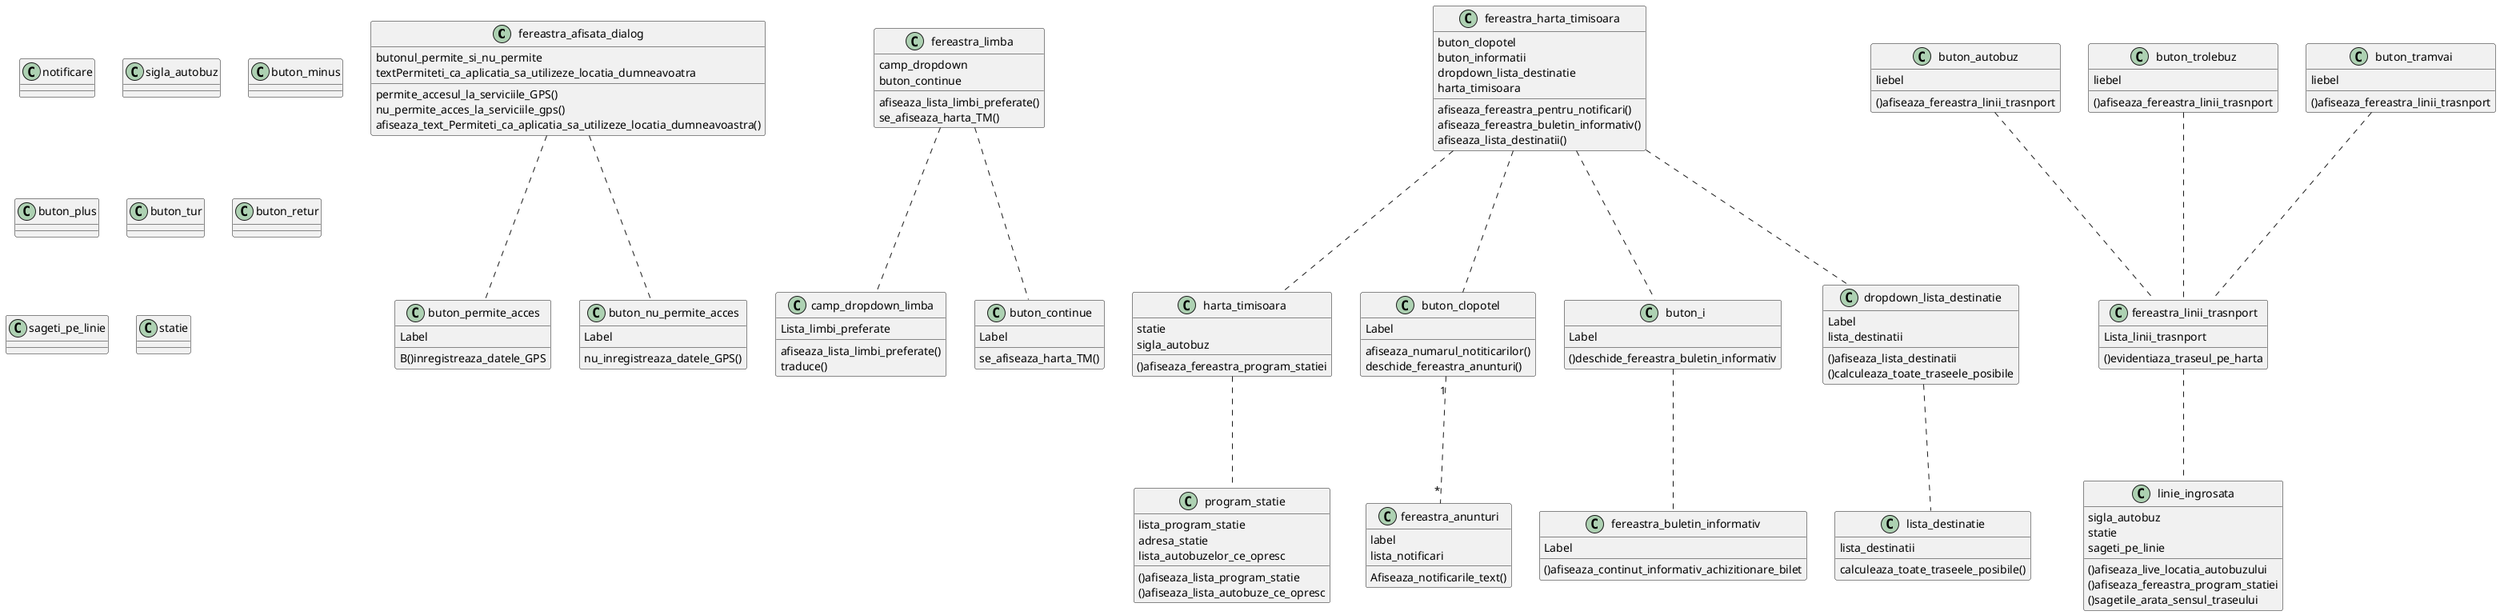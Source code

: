 @startuml
'https://plantuml.com/class-diagram/class-diagram



class fereastra_afisata_dialog{
butonul_permite_si_nu_permite
textPermiteti_ca_aplicatia_sa_utilizeze_locatia_dumneavoatra
permite_accesul_la_serviciile_GPS()
nu_permite_acces_la_serviciile_gps()
afiseaza_text_Permiteti_ca_aplicatia_sa_utilizeze_locatia_dumneavoastra()
}
class buton_permite_acces{
Label
B()inregistreaza_datele_GPS

}
class buton_nu_permite_acces{
Label
nu_inregistreaza_datele_GPS()
}


fereastra_afisata_dialog... buton_permite_acces
fereastra_afisata_dialog... buton_nu_permite_acces





 class camp_dropdown_limba{
 Lista_limbi_preferate
 afiseaza_lista_limbi_preferate()
 traduce()
 }
class fereastra_limba{

camp_dropdown
buton_continue
afiseaza_lista_limbi_preferate()
se_afiseaza_harta_TM()

}
 class buton_continue{
Label
 se_afiseaza_harta_TM()
 }

class harta_timisoara {
statie
sigla_autobuz
()afiseaza_fereastra_program_statiei
}
 class buton_continue
 class fereastra_harta_timisoara{
 buton_clopotel
 buton_informatii
 dropdown_lista_destinatie
 harta_timisoara
 afiseaza_fereastra_pentru_notificari()
 afiseaza_fereastra_buletin_informativ()
 afiseaza_lista_destinatii()
 }

fereastra_harta_timisoara... buton_clopotel
fereastra_harta_timisoara... buton_i
fereastra_harta_timisoara... dropdown_lista_destinatie
fereastra_limba...camp_dropdown_limba
fereastra_limba...buton_continue
fereastra_harta_timisoara...harta_timisoara
harta_timisoara...program_statie





class buton_clopotel {
Label
afiseaza_numarul_notiticarilor()
deschide_fereastra_anunturi()
}
class notificare

class fereastra_anunturi {
label
lista_notificari
Afiseaza_notificarile_text()

}


buton_clopotel"1"..."*"fereastra_anunturi


class buton_i{
Label
()deschide_fereastra_buletin_informativ
}

class fereastra_buletin_informativ {
Label
()afiseaza_continut_informativ_achizitionare_bilet
}

buton_i...fereastra_buletin_informativ

class dropdown_lista_destinatie {
Label
lista_destinatii
()afiseaza_lista_destinatii
()calculeaza_toate_traseele_posibile
}


class lista_destinatie{
lista_destinatii
calculeaza_toate_traseele_posibile()

}
class buton_autobuz{

liebel
()afiseaza_fereastra_linii_trasnport
}
class buton_trolebuz {

liebel
()afiseaza_fereastra_linii_trasnport
}
class buton_tramvai{

liebel
()afiseaza_fereastra_linii_trasnport
}

class fereastra_linii_trasnport{
Lista_linii_trasnport
()evidentiaza_traseul_pe_harta
}

dropdown_lista_destinatie... lista_destinatie
buton_autobuz... fereastra_linii_trasnport
buton_tramvai... fereastra_linii_trasnport
buton_trolebuz... fereastra_linii_trasnport

class linie_ingrosata{
sigla_autobuz
statie
sageti_pe_linie
()afiseaza_live_locatia_autobuzului
()afiseaza_fereastra_program_statiei
()sagetile_arata_sensul_traseului
}
class sigla_autobuz
class buton_minus
class buton_plus
class buton_tur
class buton_retur
class sageti_pe_linie
class statie
class program_statie{
lista_program_statie
adresa_statie
lista_autobuzelor_ce_opresc
()afiseaza_lista_program_statie
()afiseaza_lista_autobuze_ce_opresc
}

fereastra_linii_trasnport ... linie_ingrosata





@enduml